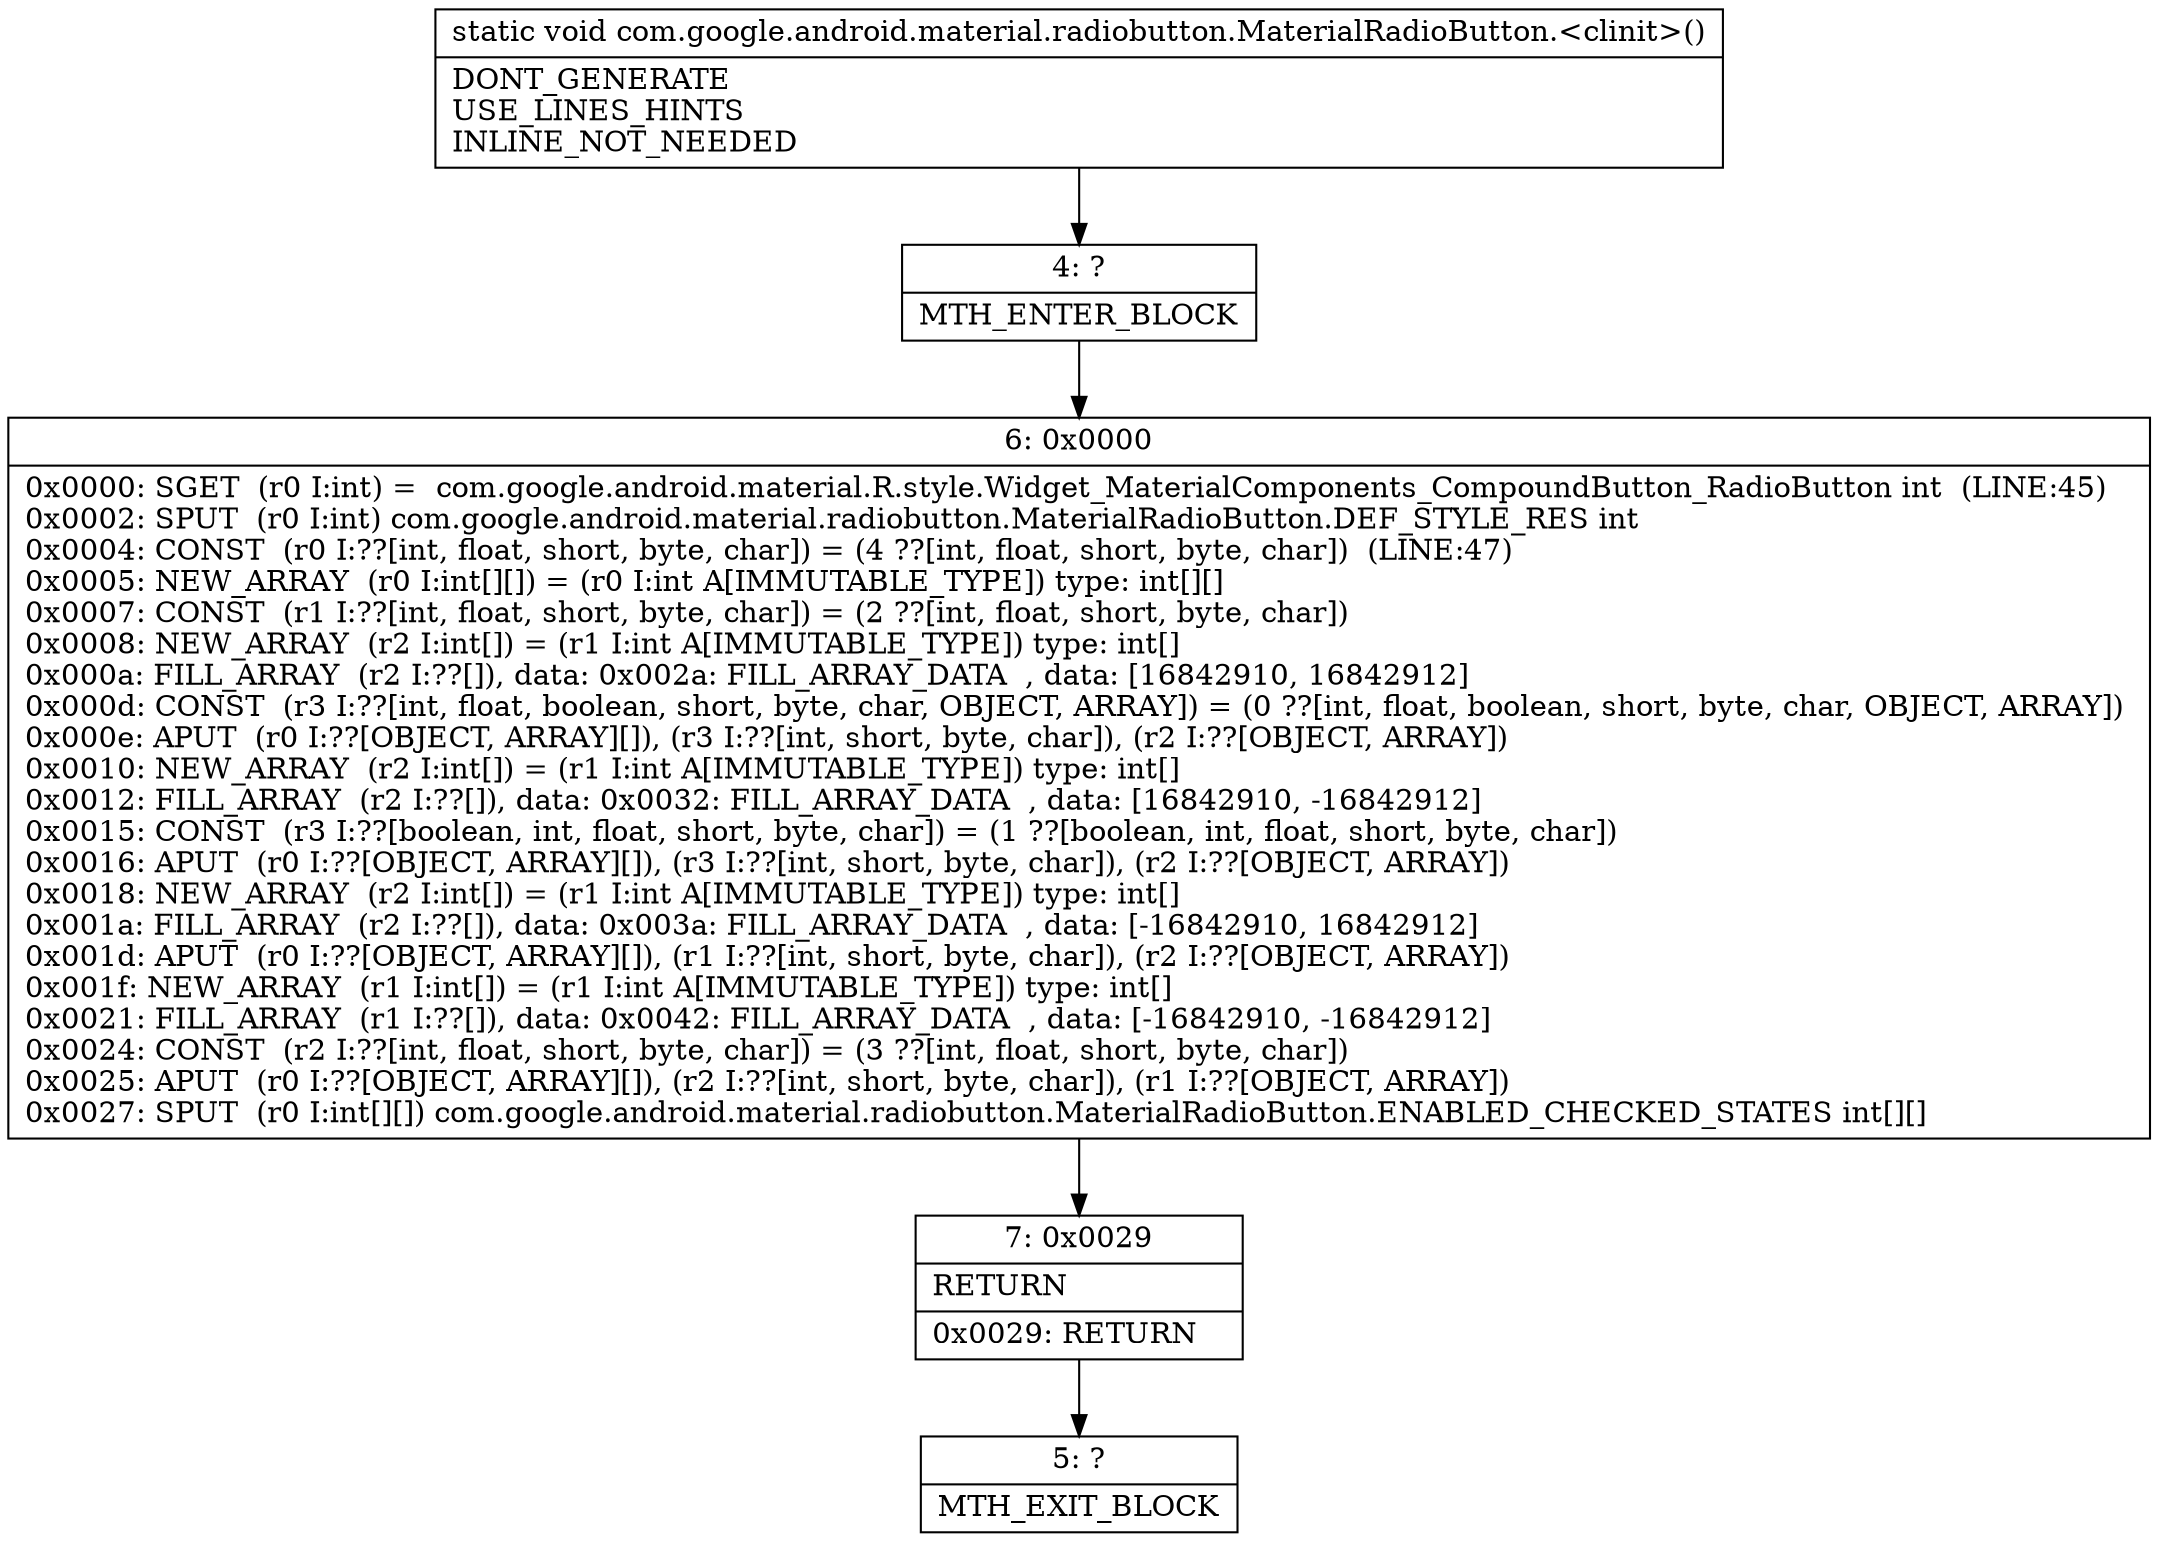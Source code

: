 digraph "CFG forcom.google.android.material.radiobutton.MaterialRadioButton.\<clinit\>()V" {
Node_4 [shape=record,label="{4\:\ ?|MTH_ENTER_BLOCK\l}"];
Node_6 [shape=record,label="{6\:\ 0x0000|0x0000: SGET  (r0 I:int) =  com.google.android.material.R.style.Widget_MaterialComponents_CompoundButton_RadioButton int  (LINE:45)\l0x0002: SPUT  (r0 I:int) com.google.android.material.radiobutton.MaterialRadioButton.DEF_STYLE_RES int \l0x0004: CONST  (r0 I:??[int, float, short, byte, char]) = (4 ??[int, float, short, byte, char])  (LINE:47)\l0x0005: NEW_ARRAY  (r0 I:int[][]) = (r0 I:int A[IMMUTABLE_TYPE]) type: int[][] \l0x0007: CONST  (r1 I:??[int, float, short, byte, char]) = (2 ??[int, float, short, byte, char]) \l0x0008: NEW_ARRAY  (r2 I:int[]) = (r1 I:int A[IMMUTABLE_TYPE]) type: int[] \l0x000a: FILL_ARRAY  (r2 I:??[]), data: 0x002a: FILL_ARRAY_DATA  , data: [16842910, 16842912] \l0x000d: CONST  (r3 I:??[int, float, boolean, short, byte, char, OBJECT, ARRAY]) = (0 ??[int, float, boolean, short, byte, char, OBJECT, ARRAY]) \l0x000e: APUT  (r0 I:??[OBJECT, ARRAY][]), (r3 I:??[int, short, byte, char]), (r2 I:??[OBJECT, ARRAY]) \l0x0010: NEW_ARRAY  (r2 I:int[]) = (r1 I:int A[IMMUTABLE_TYPE]) type: int[] \l0x0012: FILL_ARRAY  (r2 I:??[]), data: 0x0032: FILL_ARRAY_DATA  , data: [16842910, \-16842912] \l0x0015: CONST  (r3 I:??[boolean, int, float, short, byte, char]) = (1 ??[boolean, int, float, short, byte, char]) \l0x0016: APUT  (r0 I:??[OBJECT, ARRAY][]), (r3 I:??[int, short, byte, char]), (r2 I:??[OBJECT, ARRAY]) \l0x0018: NEW_ARRAY  (r2 I:int[]) = (r1 I:int A[IMMUTABLE_TYPE]) type: int[] \l0x001a: FILL_ARRAY  (r2 I:??[]), data: 0x003a: FILL_ARRAY_DATA  , data: [\-16842910, 16842912] \l0x001d: APUT  (r0 I:??[OBJECT, ARRAY][]), (r1 I:??[int, short, byte, char]), (r2 I:??[OBJECT, ARRAY]) \l0x001f: NEW_ARRAY  (r1 I:int[]) = (r1 I:int A[IMMUTABLE_TYPE]) type: int[] \l0x0021: FILL_ARRAY  (r1 I:??[]), data: 0x0042: FILL_ARRAY_DATA  , data: [\-16842910, \-16842912] \l0x0024: CONST  (r2 I:??[int, float, short, byte, char]) = (3 ??[int, float, short, byte, char]) \l0x0025: APUT  (r0 I:??[OBJECT, ARRAY][]), (r2 I:??[int, short, byte, char]), (r1 I:??[OBJECT, ARRAY]) \l0x0027: SPUT  (r0 I:int[][]) com.google.android.material.radiobutton.MaterialRadioButton.ENABLED_CHECKED_STATES int[][] \l}"];
Node_7 [shape=record,label="{7\:\ 0x0029|RETURN\l|0x0029: RETURN   \l}"];
Node_5 [shape=record,label="{5\:\ ?|MTH_EXIT_BLOCK\l}"];
MethodNode[shape=record,label="{static void com.google.android.material.radiobutton.MaterialRadioButton.\<clinit\>()  | DONT_GENERATE\lUSE_LINES_HINTS\lINLINE_NOT_NEEDED\l}"];
MethodNode -> Node_4;Node_4 -> Node_6;
Node_6 -> Node_7;
Node_7 -> Node_5;
}

